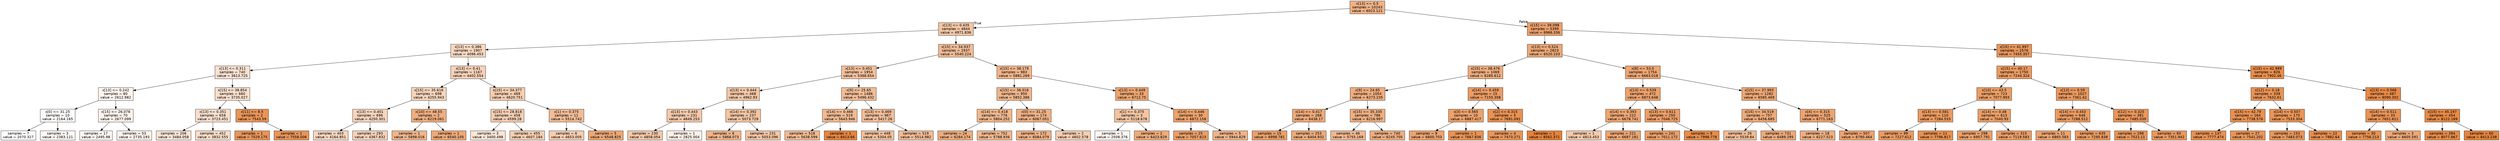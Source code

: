 digraph Tree {
node [shape=box, style="filled", color="black", fontname="helvetica"] ;
edge [fontname="helvetica"] ;
0 [label="x[13] <= 0.5\nsamples = 10243\nvalue = 6023.121", fillcolor="#efb286"] ;
1 [label="x[13] <= 0.435\nsamples = 4844\nvalue = 4971.836", fillcolor="#f3c7a7"] ;
0 -> 1 [labeldistance=2.5, labelangle=45, headlabel="True"] ;
2 [label="x[13] <= 0.386\nsamples = 1907\nvalue = 4096.453", fillcolor="#f7d8c1"] ;
1 -> 2 ;
3 [label="x[13] <= 0.311\nsamples = 740\nvalue = 3613.725", fillcolor="#f9e1d0"] ;
2 -> 3 ;
4 [label="x[13] <= 0.242\nsamples = 80\nvalue = 2612.982", fillcolor="#fdf4ee"] ;
3 -> 4 ;
5 [label="x[0] <= 31.25\nsamples = 10\nvalue = 2164.165", fillcolor="#fffdfc"] ;
4 -> 5 ;
6 [label="samples = 7\nvalue = 2070.327", fillcolor="#ffffff"] ;
5 -> 6 ;
7 [label="samples = 3\nvalue = 2383.121", fillcolor="#fef9f5"] ;
5 -> 7 ;
8 [label="x[15] <= 26.078\nsamples = 70\nvalue = 2677.099", fillcolor="#fdf3ec"] ;
4 -> 8 ;
9 [label="samples = 17\nvalue = 2495.98", fillcolor="#fdf7f2"] ;
8 -> 9 ;
10 [label="samples = 53\nvalue = 2735.193", fillcolor="#fcf2eb"] ;
8 -> 10 ;
11 [label="x[15] <= 38.854\nsamples = 660\nvalue = 3735.027", fillcolor="#f8dfcc"] ;
3 -> 11 ;
12 [label="x[13] <= 0.351\nsamples = 658\nvalue = 3723.451", fillcolor="#f8dfcd"] ;
11 -> 12 ;
13 [label="samples = 206\nvalue = 3484.058", fillcolor="#f9e4d4"] ;
12 -> 13 ;
14 [label="samples = 452\nvalue = 3832.555", fillcolor="#f8ddc9"] ;
12 -> 14 ;
15 [label="x[11] <= 8.5\nsamples = 2\nvalue = 7543.59", fillcolor="#e99558"] ;
11 -> 15 ;
16 [label="samples = 1\nvalue = 7529.175", fillcolor="#e99559"] ;
15 -> 16 ;
17 [label="samples = 1\nvalue = 7558.006", fillcolor="#e99458"] ;
15 -> 17 ;
18 [label="x[13] <= 0.41\nsamples = 1167\nvalue = 4402.554", fillcolor="#f6d2b8"] ;
2 -> 18 ;
19 [label="x[15] <= 35.616\nsamples = 698\nvalue = 4255.943", fillcolor="#f6d5bc"] ;
18 -> 19 ;
20 [label="x[13] <= 0.401\nsamples = 696\nvalue = 4250.301", fillcolor="#f6d5bd"] ;
19 -> 20 ;
21 [label="samples = 403\nvalue = 4164.851", fillcolor="#f7d6bf"] ;
20 -> 21 ;
22 [label="samples = 293\nvalue = 4367.832", fillcolor="#f6d2b9"] ;
20 -> 22 ;
23 [label="x[10] <= 48.55\nsamples = 2\nvalue = 6219.061", fillcolor="#eeae80"] ;
19 -> 23 ;
24 [label="samples = 1\nvalue = 5898.016", fillcolor="#f0b58a"] ;
23 -> 24 ;
25 [label="samples = 1\nvalue = 6540.105", fillcolor="#eda877"] ;
23 -> 25 ;
26 [label="x[15] <= 34.377\nsamples = 469\nvalue = 4620.751", fillcolor="#f5ceb1"] ;
18 -> 26 ;
27 [label="x[15] <= 28.818\nsamples = 458\nvalue = 4599.28", fillcolor="#f5ceb2"] ;
26 -> 27 ;
28 [label="samples = 3\nvalue = 3400.498", fillcolor="#fae5d6"] ;
27 -> 28 ;
29 [label="samples = 455\nvalue = 4607.184", fillcolor="#f5ceb2"] ;
27 -> 29 ;
30 [label="x[1] <= 0.375\nsamples = 11\nvalue = 5514.742", fillcolor="#f1bc96"] ;
26 -> 30 ;
31 [label="samples = 6\nvalue = 4653.005", fillcolor="#f5cdb0"] ;
30 -> 31 ;
32 [label="samples = 5\nvalue = 6548.825", fillcolor="#eda876"] ;
30 -> 32 ;
33 [label="x[15] <= 34.937\nsamples = 2937\nvalue = 5540.224", fillcolor="#f1bc95"] ;
1 -> 33 ;
34 [label="x[13] <= 0.451\nsamples = 1954\nvalue = 5368.654", fillcolor="#f2bf9a"] ;
33 -> 34 ;
35 [label="x[13] <= 0.444\nsamples = 468\nvalue = 4962.93", fillcolor="#f3c7a7"] ;
34 -> 35 ;
36 [label="x[13] <= 0.443\nsamples = 231\nvalue = 4849.253", fillcolor="#f4c9aa"] ;
35 -> 36 ;
37 [label="samples = 230\nvalue = 4858.054", fillcolor="#f4c9aa"] ;
36 -> 37 ;
38 [label="samples = 1\nvalue = 2825.004", fillcolor="#fcf0e8"] ;
36 -> 38 ;
39 [label="x[14] <= 0.392\nsamples = 237\nvalue = 5073.729", fillcolor="#f3c5a3"] ;
35 -> 39 ;
40 [label="samples = 6\nvalue = 5868.073", fillcolor="#f0b58b"] ;
39 -> 40 ;
41 [label="samples = 231\nvalue = 5053.096", fillcolor="#f3c5a4"] ;
39 -> 41 ;
42 [label="x[9] <= 25.65\nsamples = 1486\nvalue = 5496.432", fillcolor="#f1bd97"] ;
34 -> 42 ;
43 [label="x[14] <= 0.466\nsamples = 519\nvalue = 5643.946", fillcolor="#f1ba92"] ;
42 -> 43 ;
44 [label="samples = 518\nvalue = 5638.599", fillcolor="#f1ba92"] ;
43 -> 44 ;
45 [label="samples = 1\nvalue = 8413.66", fillcolor="#e6843e"] ;
43 -> 45 ;
46 [label="x[13] <= 0.469\nsamples = 967\nvalue = 5417.26", fillcolor="#f2be99"] ;
42 -> 46 ;
47 [label="samples = 448\nvalue = 5304.05", fillcolor="#f2c09c"] ;
46 -> 47 ;
48 [label="samples = 519\nvalue = 5514.982", fillcolor="#f1bc96"] ;
46 -> 48 ;
49 [label="x[15] <= 38.179\nsamples = 983\nvalue = 5881.269", fillcolor="#f0b58b"] ;
33 -> 49 ;
50 [label="x[15] <= 36.016\nsamples = 950\nvalue = 5852.386", fillcolor="#f0b68c"] ;
49 -> 50 ;
51 [label="x[14] <= 0.418\nsamples = 776\nvalue = 5804.252", fillcolor="#f0b78d"] ;
50 -> 51 ;
52 [label="samples = 24\nvalue = 6284.174", fillcolor="#eead7e"] ;
51 -> 52 ;
53 [label="samples = 752\nvalue = 5788.936", fillcolor="#f0b78e"] ;
51 -> 53 ;
54 [label="x[0] <= 31.25\nsamples = 174\nvalue = 6067.051", fillcolor="#efb185"] ;
50 -> 54 ;
55 [label="samples = 172\nvalue = 6084.079", fillcolor="#efb185"] ;
54 -> 55 ;
56 [label="samples = 2\nvalue = 4602.578", fillcolor="#f5ceb2"] ;
54 -> 56 ;
57 [label="x[13] <= 0.449\nsamples = 33\nvalue = 6712.75", fillcolor="#eca571"] ;
49 -> 57 ;
58 [label="x[1] <= 0.375\nsamples = 3\nvalue = 5118.678", fillcolor="#f3c4a2"] ;
57 -> 58 ;
59 [label="samples = 1\nvalue = 2508.376", fillcolor="#fdf6f2"] ;
58 -> 59 ;
60 [label="samples = 2\nvalue = 6423.829", fillcolor="#eeab7a"] ;
58 -> 60 ;
61 [label="x[14] <= 0.446\nsamples = 30\nvalue = 6872.158", fillcolor="#eca26d"] ;
57 -> 61 ;
62 [label="samples = 25\nvalue = 7057.623", fillcolor="#eb9e67"] ;
61 -> 62 ;
63 [label="samples = 5\nvalue = 5944.829", fillcolor="#efb489"] ;
61 -> 63 ;
64 [label="x[15] <= 39.098\nsamples = 5399\nvalue = 6966.336", fillcolor="#eba06a"] ;
0 -> 64 [labeldistance=2.5, labelangle=-45, headlabel="False"] ;
65 [label="x[13] <= 0.524\nsamples = 2823\nvalue = 6520.103", fillcolor="#eda977"] ;
64 -> 65 ;
66 [label="x[15] <= 38.476\nsamples = 1069\nvalue = 6285.612", fillcolor="#eead7e"] ;
65 -> 66 ;
67 [label="x[9] <= 24.65\nsamples = 1054\nvalue = 6273.235", fillcolor="#eead7f"] ;
66 -> 67 ;
68 [label="x[14] <= 0.417\nsamples = 268\nvalue = 6438.17", fillcolor="#eeaa7a"] ;
67 -> 68 ;
69 [label="samples = 15\nvalue = 6998.781", fillcolor="#eb9f69"] ;
68 -> 69 ;
70 [label="samples = 253\nvalue = 6404.932", fillcolor="#eeab7b"] ;
68 -> 70 ;
71 [label="x[15] <= 35.335\nsamples = 786\nvalue = 6216.997", fillcolor="#eeaf81"] ;
67 -> 71 ;
72 [label="samples = 46\nvalue = 5755.169", fillcolor="#f0b78f"] ;
71 -> 72 ;
73 [label="samples = 740\nvalue = 6245.705", fillcolor="#eeae80"] ;
71 -> 73 ;
74 [label="x[14] <= 0.459\nsamples = 15\nvalue = 7155.308", fillcolor="#eb9c64"] ;
66 -> 74 ;
75 [label="x[3] <= 0.565\nsamples = 10\nvalue = 6887.417", fillcolor="#eca26c"] ;
74 -> 75 ;
76 [label="samples = 9\nvalue = 6800.703", fillcolor="#eca36f"] ;
75 -> 76 ;
77 [label="samples = 1\nvalue = 7667.836", fillcolor="#e99254"] ;
75 -> 77 ;
78 [label="x[2] <= 0.315\nsamples = 5\nvalue = 7691.091", fillcolor="#e89254"] ;
74 -> 78 ;
79 [label="samples = 4\nvalue = 7473.271", fillcolor="#e9965a"] ;
78 -> 79 ;
80 [label="samples = 1\nvalue = 8562.371", fillcolor="#e58139"] ;
78 -> 80 ;
81 [label="x[8] <= 53.0\nsamples = 1754\nvalue = 6663.018", fillcolor="#eda673"] ;
65 -> 81 ;
82 [label="x[13] <= 0.539\nsamples = 472\nvalue = 6873.648", fillcolor="#eca26d"] ;
81 -> 82 ;
83 [label="x[14] <= 0.393\nsamples = 222\nvalue = 6678.741", fillcolor="#eda672"] ;
82 -> 83 ;
84 [label="samples = 1\nvalue = 4813.453", fillcolor="#f4caab"] ;
83 -> 84 ;
85 [label="samples = 221\nvalue = 6687.181", fillcolor="#eda572"] ;
83 -> 85 ;
86 [label="x[13] <= 0.611\nsamples = 250\nvalue = 7046.725", fillcolor="#eb9e67"] ;
82 -> 86 ;
87 [label="samples = 241\nvalue = 7011.172", fillcolor="#eb9f68"] ;
86 -> 87 ;
88 [label="samples = 9\nvalue = 7998.778", fillcolor="#e78c4a"] ;
86 -> 88 ;
89 [label="x[15] <= 37.993\nsamples = 1282\nvalue = 6585.469", fillcolor="#eda775"] ;
81 -> 89 ;
90 [label="x[15] <= 34.519\nsamples = 757\nvalue = 6456.685", fillcolor="#edaa79"] ;
89 -> 90 ;
91 [label="samples = 26\nvalue = 5539.84", fillcolor="#f1bc95"] ;
90 -> 91 ;
92 [label="samples = 731\nvalue = 6489.295", fillcolor="#eda978"] ;
90 -> 92 ;
93 [label="x[4] <= 0.315\nsamples = 525\nvalue = 6771.163", fillcolor="#eca470"] ;
89 -> 93 ;
94 [label="samples = 18\nvalue = 6227.523", fillcolor="#eeae80"] ;
93 -> 94 ;
95 [label="samples = 507\nvalue = 6790.464", fillcolor="#eca36f"] ;
93 -> 95 ;
96 [label="x[15] <= 41.997\nsamples = 2576\nvalue = 7455.357", fillcolor="#e9965b"] ;
64 -> 96 ;
97 [label="x[15] <= 40.17\nsamples = 1750\nvalue = 7244.324", fillcolor="#ea9b61"] ;
96 -> 97 ;
98 [label="x[10] <= 43.5\nsamples = 723\nvalue = 7077.993", fillcolor="#eb9e66"] ;
97 -> 98 ;
99 [label="x[13] <= 0.581\nsamples = 110\nvalue = 7284.533", fillcolor="#ea9a60"] ;
98 -> 99 ;
100 [label="samples = 99\nvalue = 7227.612", fillcolor="#ea9b62"] ;
99 -> 100 ;
101 [label="samples = 11\nvalue = 7796.817", fillcolor="#e89050"] ;
99 -> 101 ;
102 [label="x[14] <= 0.48\nsamples = 613\nvalue = 7040.93", fillcolor="#eb9f67"] ;
98 -> 102 ;
103 [label="samples = 298\nvalue = 6957.791", fillcolor="#eba06a"] ;
102 -> 103 ;
104 [label="samples = 315\nvalue = 7119.583", fillcolor="#eb9d65"] ;
102 -> 104 ;
105 [label="x[13] <= 0.59\nsamples = 1027\nvalue = 7361.42", fillcolor="#ea985e"] ;
97 -> 105 ;
106 [label="x[14] <= 0.453\nsamples = 646\nvalue = 7288.512", fillcolor="#ea9a60"] ;
105 -> 106 ;
107 [label="samples = 11\nvalue = 6865.583", fillcolor="#eca26d"] ;
106 -> 107 ;
108 [label="samples = 635\nvalue = 7295.838", fillcolor="#ea9a60"] ;
106 -> 108 ;
109 [label="x[12] <= 0.325\nsamples = 381\nvalue = 7485.039", fillcolor="#e9965a"] ;
105 -> 109 ;
110 [label="samples = 298\nvalue = 7522.11", fillcolor="#e99559"] ;
109 -> 110 ;
111 [label="samples = 83\nvalue = 7351.942", fillcolor="#ea985e"] ;
109 -> 111 ;
112 [label="x[15] <= 42.989\nsamples = 826\nvalue = 7902.46", fillcolor="#e88e4d"] ;
96 -> 112 ;
113 [label="x[12] <= 0.18\nsamples = 339\nvalue = 7632.61", fillcolor="#e99355"] ;
112 -> 113 ;
114 [label="x[15] <= 42.79\nsamples = 164\nvalue = 7738.576", fillcolor="#e89152"] ;
113 -> 114 ;
115 [label="samples = 137\nvalue = 7777.474", fillcolor="#e89051"] ;
114 -> 115 ;
116 [label="samples = 27\nvalue = 7541.202", fillcolor="#e99558"] ;
114 -> 116 ;
117 [label="x[14] <= 0.507\nsamples = 175\nvalue = 7533.304", fillcolor="#e99558"] ;
113 -> 117 ;
118 [label="samples = 153\nvalue = 7483.073", fillcolor="#e9965a"] ;
117 -> 118 ;
119 [label="samples = 22\nvalue = 7882.64", fillcolor="#e88e4e"] ;
117 -> 119 ;
120 [label="x[13] <= 0.566\nsamples = 487\nvalue = 8090.302", fillcolor="#e78a47"] ;
112 -> 120 ;
121 [label="x[14] <= 0.511\nsamples = 33\nvalue = 7651.611", fillcolor="#e99355"] ;
120 -> 121 ;
122 [label="samples = 30\nvalue = 7756.213", fillcolor="#e89152"] ;
121 -> 122 ;
123 [label="samples = 3\nvalue = 6605.591", fillcolor="#eda775"] ;
121 -> 123 ;
124 [label="x[15] <= 45.197\nsamples = 454\nvalue = 8122.189", fillcolor="#e78a46"] ;
120 -> 124 ;
125 [label="samples = 394\nvalue = 8077.867", fillcolor="#e78a48"] ;
124 -> 125 ;
126 [label="samples = 60\nvalue = 8413.238", fillcolor="#e6843e"] ;
124 -> 126 ;
}